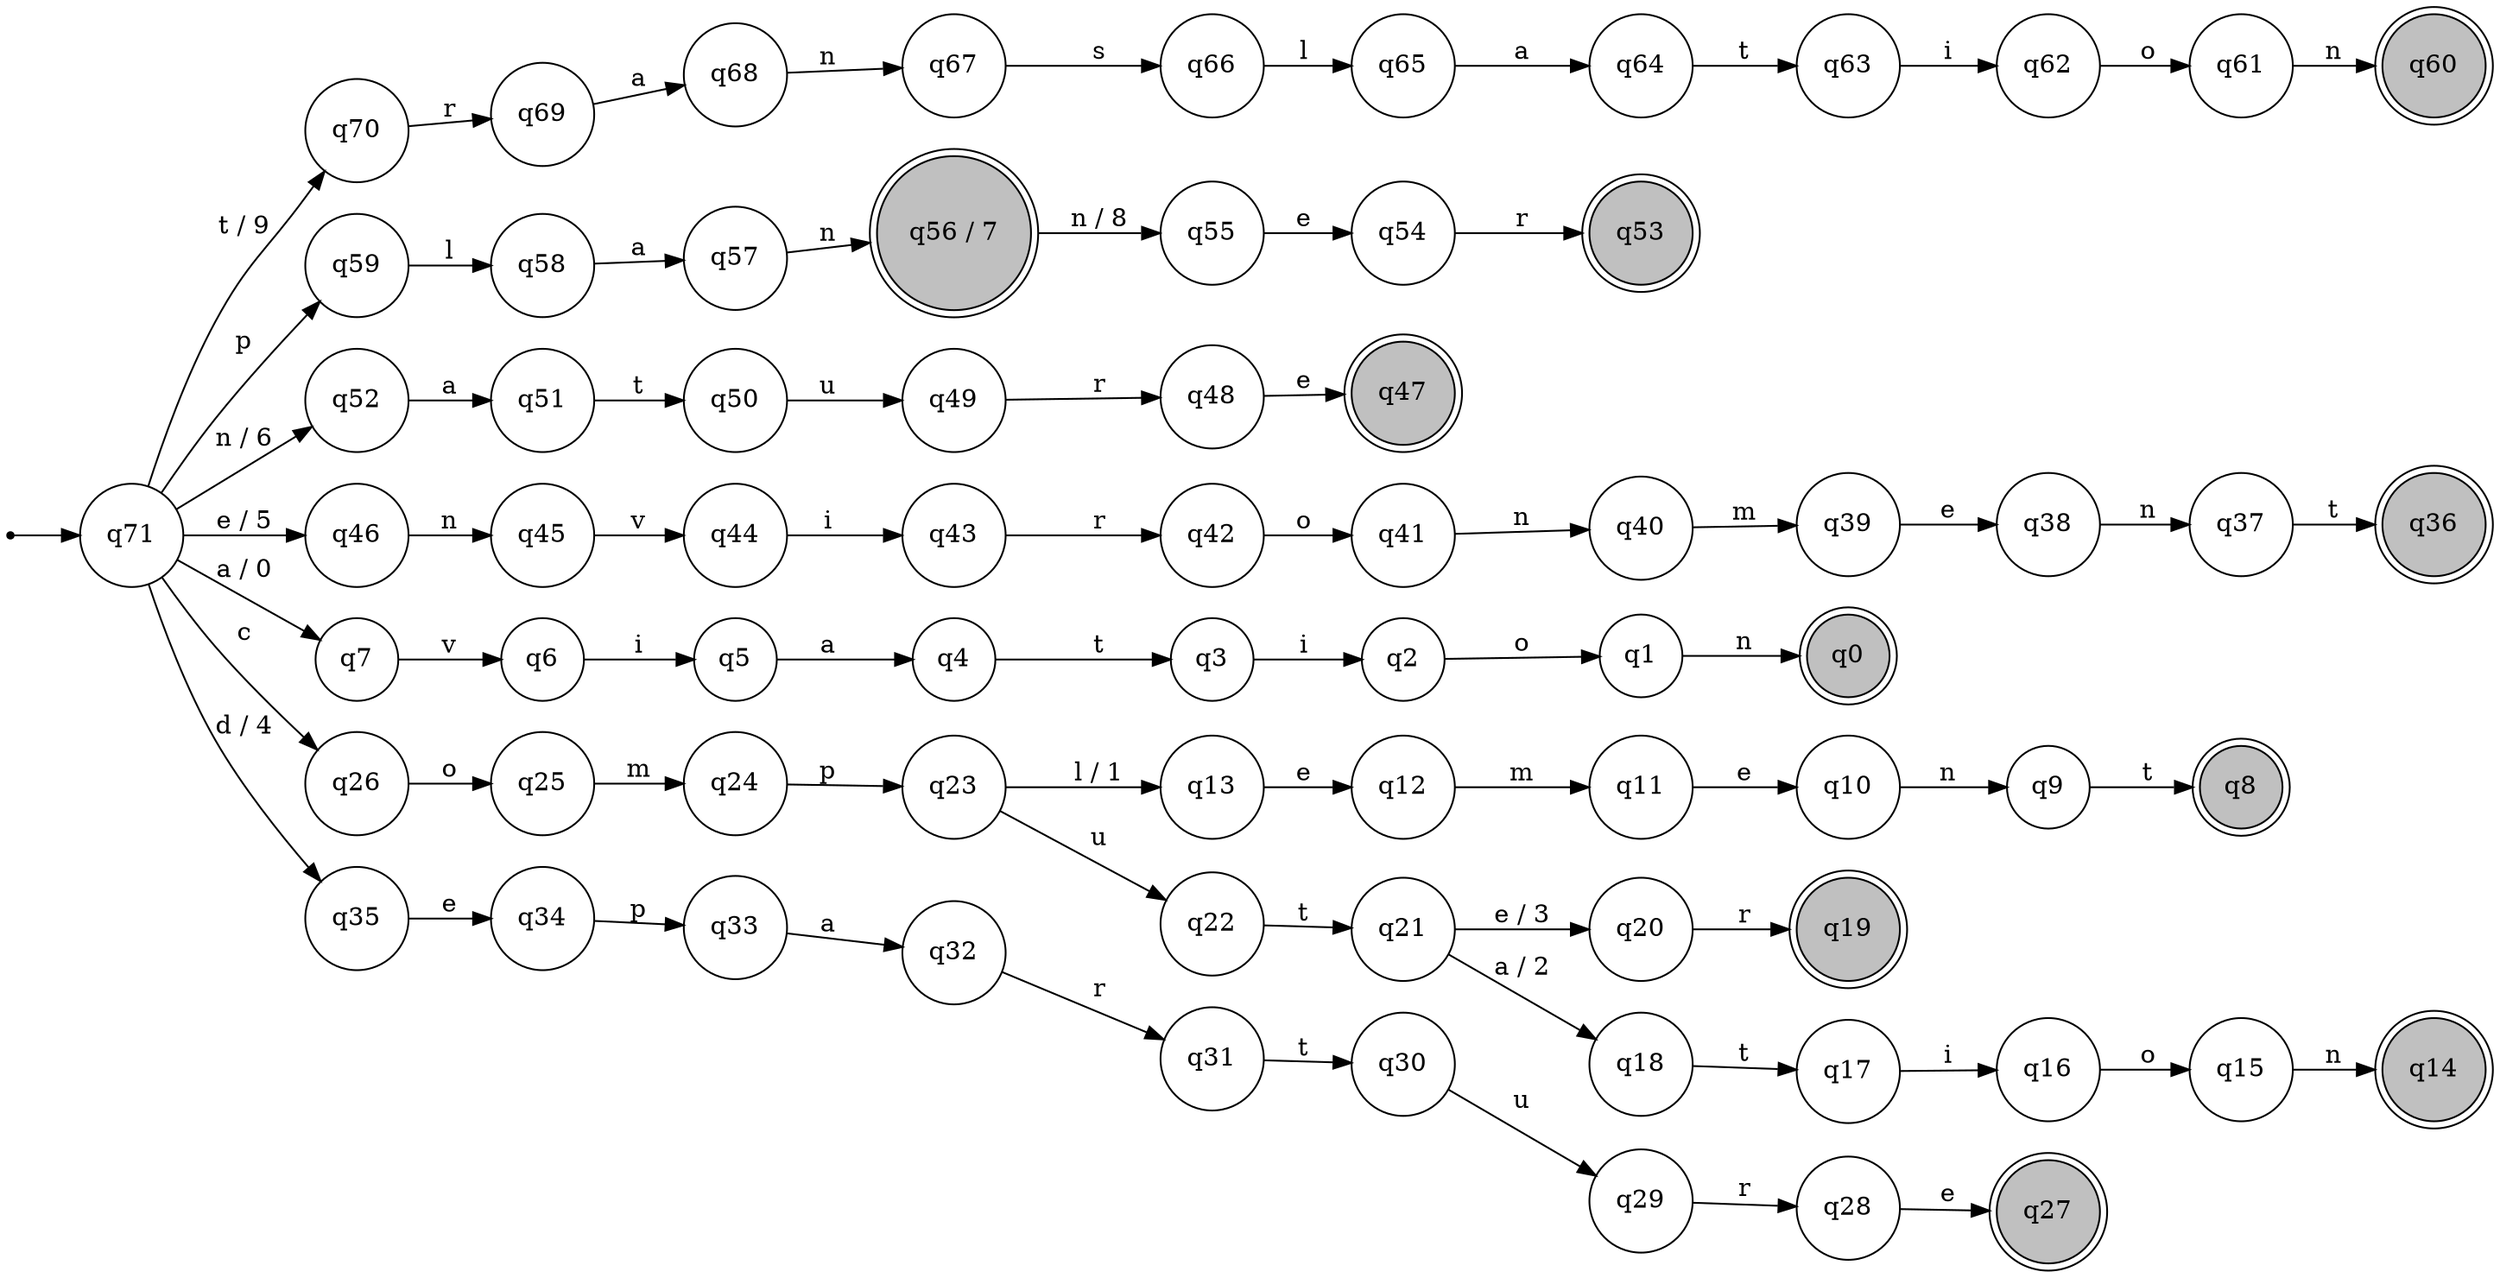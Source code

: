 digraph G {
rankdir=LR;
charset="utf8";
node [shape=circle];
ini [shape=point];
ini -> q71;
	q71 [label="q71"];
	q70 [label="q70"];
	q68 [label="q68"];
	q64 [label="q64"];
	q62 [label="q62"];
	q69 [label="q69"];
	q59 [label="q59"];
	q15 [label="q15"];
	q60 [label="q60"];
	q60 [shape=doublecircle];
	q60 [style=filled fillcolor=gray];
	q25 [label="q25"];
	q52 [label="q52"];
	q2 [label="q2"];
	q54 [label="q54"];
	q19 [label="q19"];
	q19 [shape=doublecircle];
	q19 [style=filled fillcolor=gray];
	q63 [label="q63"];
	q41 [label="q41"];
	q16 [label="q16"];
	q1 [label="q1"];
	q10 [label="q10"];
	q46 [label="q46"];
	q51 [label="q51"];
	q27 [label="q27"];
	q27 [shape=doublecircle];
	q27 [style=filled fillcolor=gray];
	q24 [label="q24"];
	q21 [label="q21"];
	q20 [label="q20"];
	q23 [label="q23"];
	q65 [label="q65"];
	q14 [label="q14"];
	q14 [shape=doublecircle];
	q14 [style=filled fillcolor=gray];
	q13 [label="q13"];
	q39 [label="q39"];
	q66 [label="q66"];
	q3 [label="q3"];
	q67 [label="q67"];
	q4 [label="q4"];
	q11 [label="q11"];
	q61 [label="q61"];
	q5 [label="q5"];
	q6 [label="q6"];
	q17 [label="q17"];
	q18 [label="q18"];
	q9 [label="q9"];
	q38 [label="q38"];
	q7 [label="q7"];
	q28 [label="q28"];
	q12 [label="q12"];
	q33 [label="q33"];
	q29 [label="q29"];
	q30 [label="q30"];
	q57 [label="q57"];
	q31 [label="q31"];
	q8 [label="q8"];
	q8 [shape=doublecircle];
	q8 [style=filled fillcolor=gray];
	q58 [label="q58"];
	q26 [label="q26"];
	q34 [label="q34"];
	q32 [label="q32"];
	q47 [label="q47"];
	q47 [shape=doublecircle];
	q47 [style=filled fillcolor=gray];
	q45 [label="q45"];
	q0 [label="q0"];
	q0 [shape=doublecircle];
	q0 [style=filled fillcolor=gray];
	q35 [label="q35"];
	q55 [label="q55"];
	q37 [label="q37"];
	q22 [label="q22"];
	q43 [label="q43"];
	q44 [label="q44"];
	q36 [label="q36"];
	q36 [shape=doublecircle];
	q36 [style=filled fillcolor=gray];
	q40 [label="q40"];
	q42 [label="q42"];
	q48 [label="q48"];
	q49 [label="q49"];
	q50 [label="q50"];
	q53 [label="q53"];
	q53 [shape=doublecircle];
	q53 [style=filled fillcolor=gray];
	q56 [label="q56 / 7"];
	q56 [shape=doublecircle];
	q56 [style=filled fillcolor=gray];
	q71 -> q7 [label="a / 0"];
	q71 -> q26 [label="c"];
	q71 -> q35 [label="d / 4"];
	q71 -> q46 [label="e / 5"];
	q71 -> q52 [label="n / 6"];
	q71 -> q59 [label="p"];
	q71 -> q70 [label="t / 9"];
	q70 -> q69 [label="r"];
	q68 -> q67 [label="n"];
	q64 -> q63 [label="t"];
	q62 -> q61 [label="o"];
	q69 -> q68 [label="a"];
	q59 -> q58 [label="l"];
	q15 -> q14 [label="n"];
	q25 -> q24 [label="m"];
	q52 -> q51 [label="a"];
	q2 -> q1 [label="o"];
	q54 -> q53 [label="r"];
	q63 -> q62 [label="i"];
	q41 -> q40 [label="n"];
	q16 -> q15 [label="o"];
	q1 -> q0 [label="n"];
	q10 -> q9 [label="n"];
	q46 -> q45 [label="n"];
	q51 -> q50 [label="t"];
	q24 -> q23 [label="p"];
	q21 -> q18 [label="a / 2"];
	q21 -> q20 [label="e / 3"];
	q20 -> q19 [label="r"];
	q23 -> q13 [label="l / 1"];
	q23 -> q22 [label="u"];
	q65 -> q64 [label="a"];
	q13 -> q12 [label="e"];
	q39 -> q38 [label="e"];
	q66 -> q65 [label="l"];
	q3 -> q2 [label="i"];
	q67 -> q66 [label="s"];
	q4 -> q3 [label="t"];
	q11 -> q10 [label="e"];
	q61 -> q60 [label="n"];
	q5 -> q4 [label="a"];
	q6 -> q5 [label="i"];
	q17 -> q16 [label="i"];
	q18 -> q17 [label="t"];
	q9 -> q8 [label="t"];
	q38 -> q37 [label="n"];
	q7 -> q6 [label="v"];
	q28 -> q27 [label="e"];
	q12 -> q11 [label="m"];
	q33 -> q32 [label="a"];
	q29 -> q28 [label="r"];
	q30 -> q29 [label="u"];
	q57 -> q56 [label="n"];
	q31 -> q30 [label="t"];
	q58 -> q57 [label="a"];
	q26 -> q25 [label="o"];
	q34 -> q33 [label="p"];
	q32 -> q31 [label="r"];
	q45 -> q44 [label="v"];
	q35 -> q34 [label="e"];
	q55 -> q54 [label="e"];
	q37 -> q36 [label="t"];
	q22 -> q21 [label="t"];
	q43 -> q42 [label="r"];
	q44 -> q43 [label="i"];
	q40 -> q39 [label="m"];
	q42 -> q41 [label="o"];
	q48 -> q47 [label="e"];
	q49 -> q48 [label="r"];
	q50 -> q49 [label="u"];
	q56 -> q55 [label="n / 8"];
}
